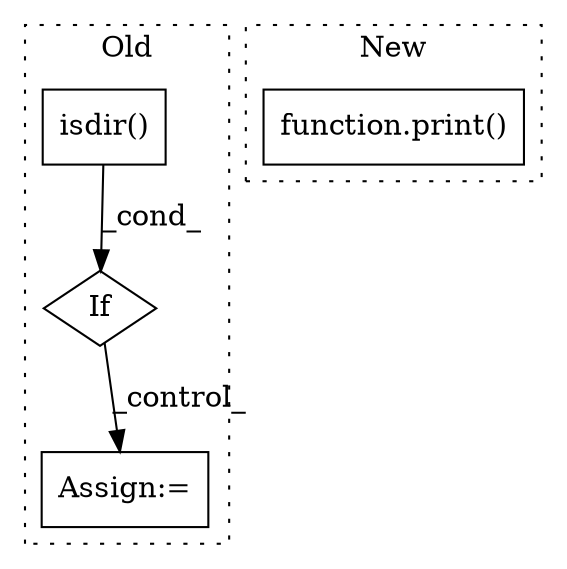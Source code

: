 digraph G {
subgraph cluster0 {
1 [label="isdir()" a="75" s="854,896" l="14,1" shape="box"];
3 [label="If" a="96" s="847" l="3" shape="diamond"];
4 [label="Assign:=" a="68" s="970" l="3" shape="box"];
label = "Old";
style="dotted";
}
subgraph cluster1 {
2 [label="function.print()" a="75" s="458,498" l="6,1" shape="box"];
label = "New";
style="dotted";
}
1 -> 3 [label="_cond_"];
3 -> 4 [label="_control_"];
}